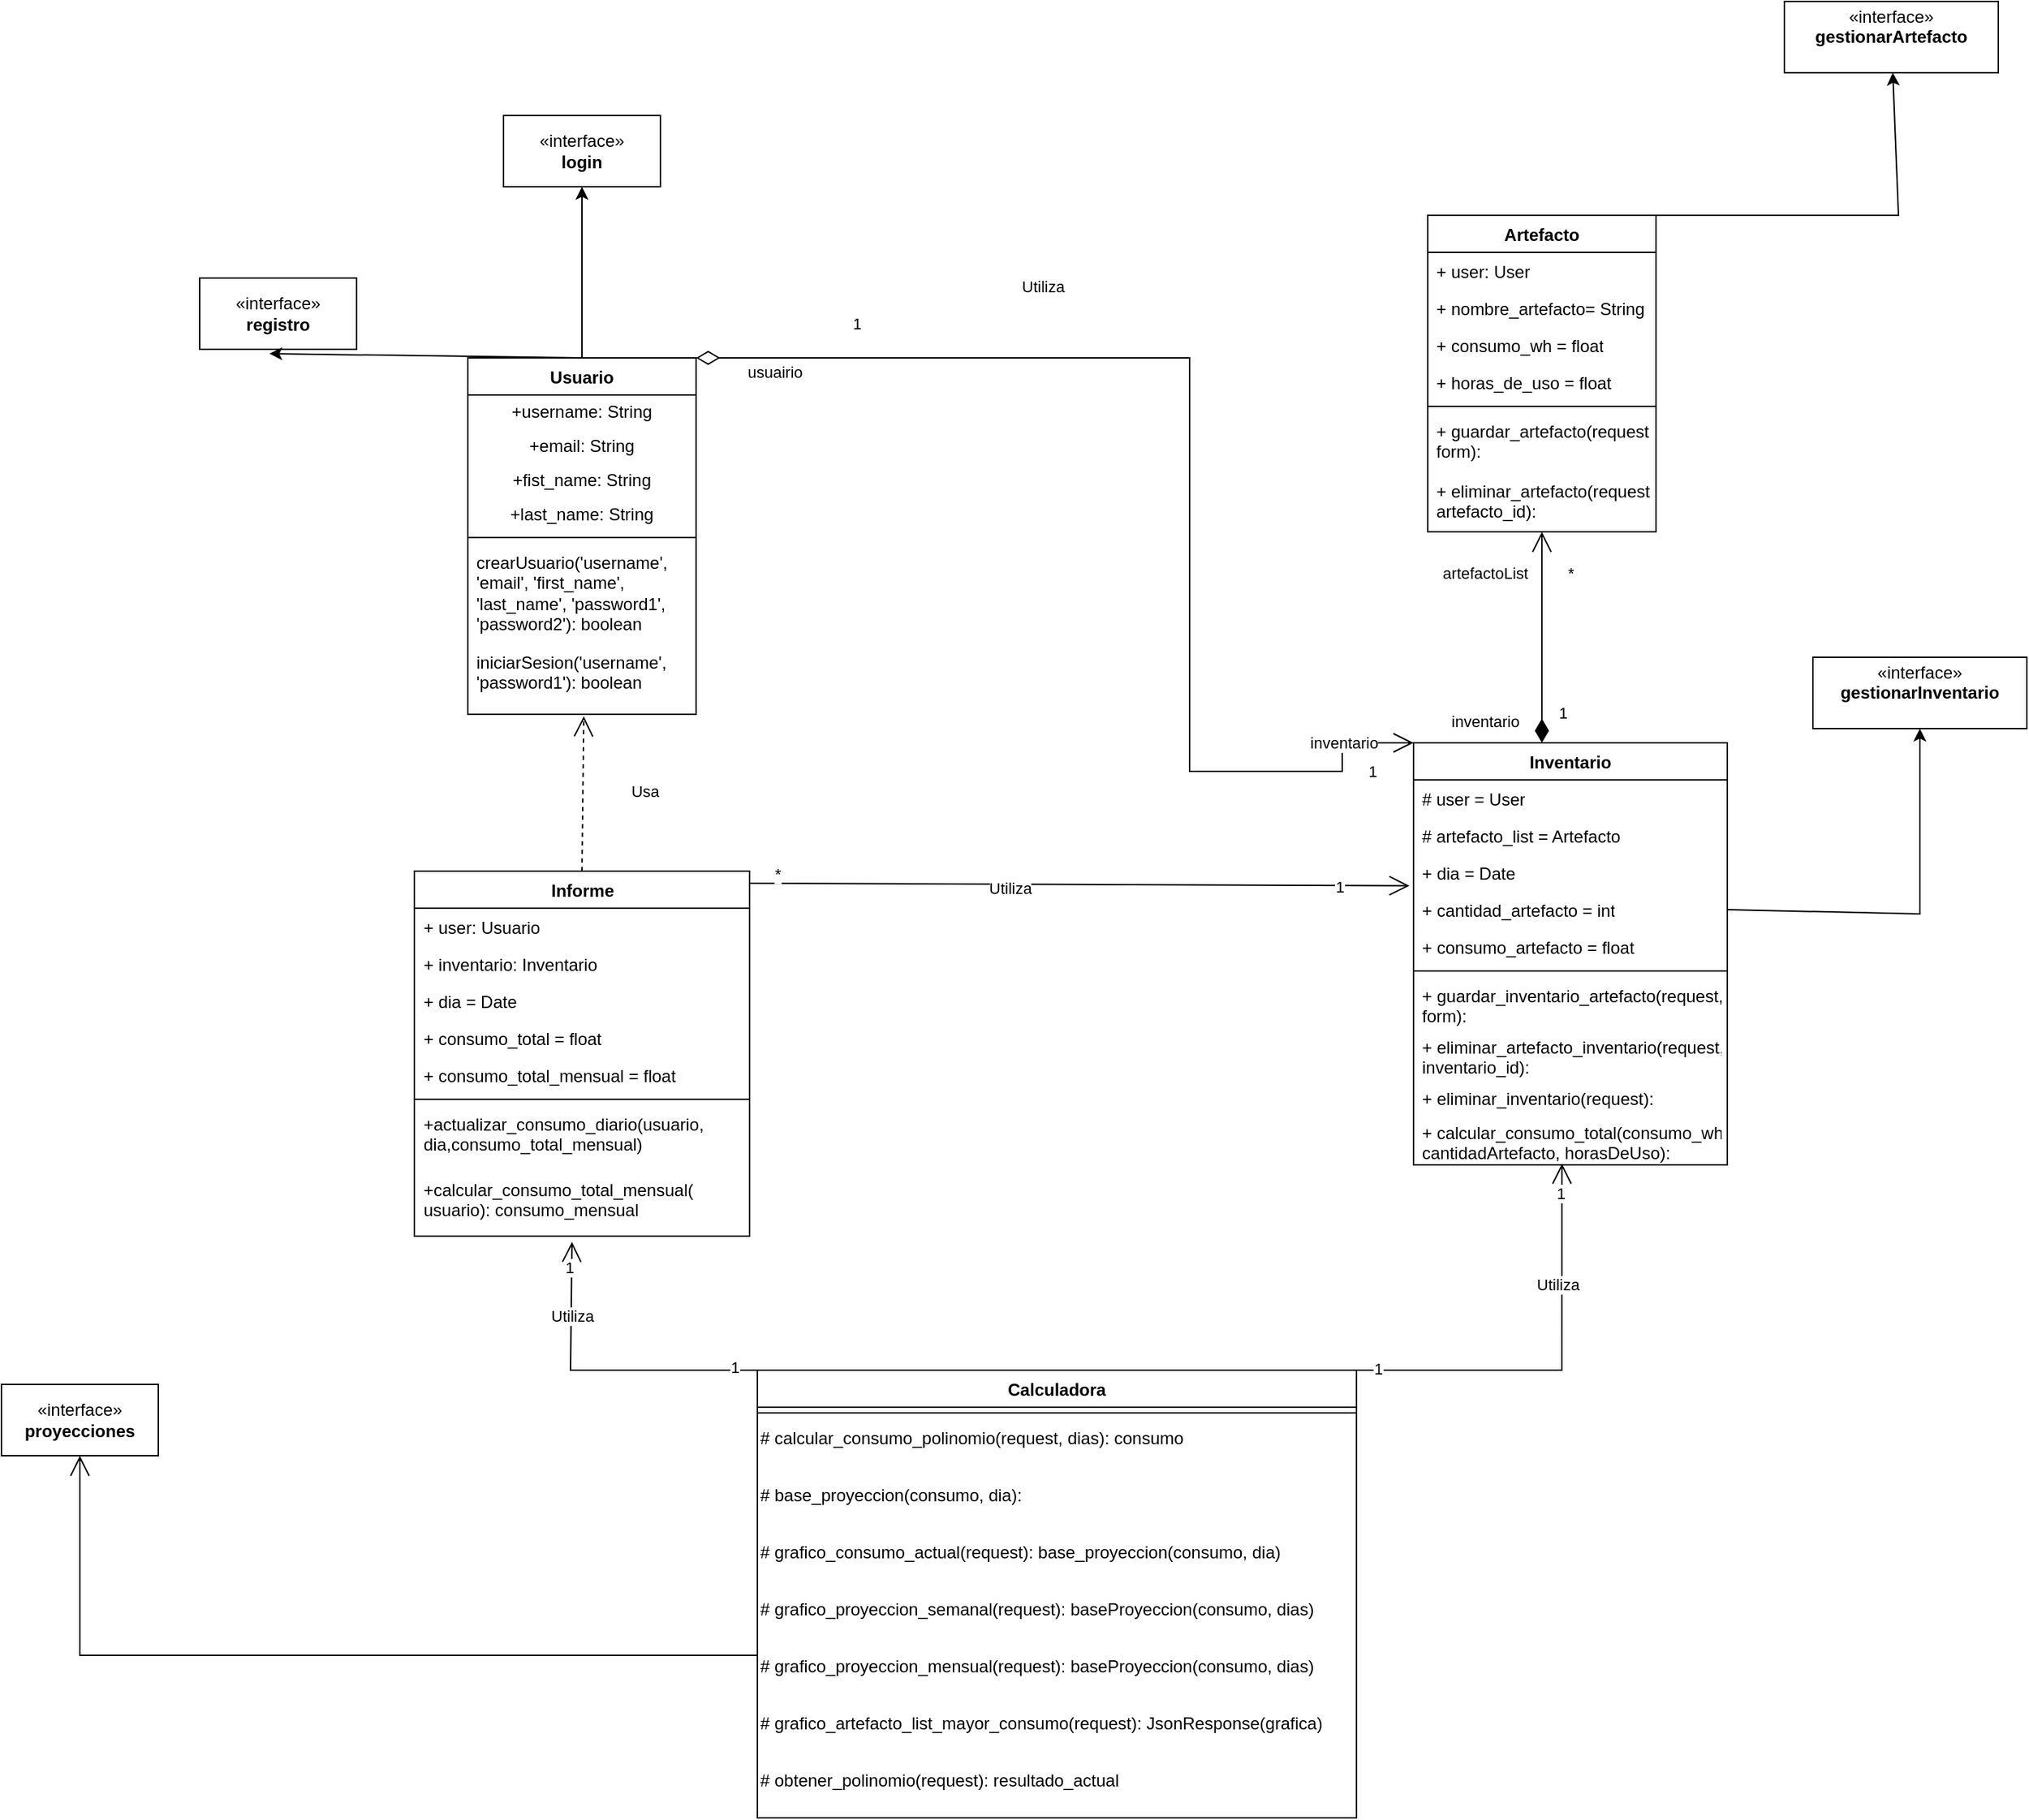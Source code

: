 <mxfile version="22.1.11" type="github">
  <diagram id="C5RBs43oDa-KdzZeNtuy" name="Page-1">
    <mxGraphModel dx="520" dy="1823" grid="1" gridSize="10" guides="1" tooltips="1" connect="1" arrows="1" fold="1" page="1" pageScale="1" pageWidth="827" pageHeight="1169" math="0" shadow="0">
      <root>
        <mxCell id="WIyWlLk6GJQsqaUBKTNV-0" />
        <mxCell id="WIyWlLk6GJQsqaUBKTNV-1" parent="WIyWlLk6GJQsqaUBKTNV-0" />
        <mxCell id="BuklExtv01inBHuh72od-7" value="Usuario" style="swimlane;fontStyle=1;align=center;verticalAlign=top;childLayout=stackLayout;horizontal=1;startSize=26;horizontalStack=0;resizeParent=1;resizeParentMax=0;resizeLast=0;collapsible=1;marginBottom=0;whiteSpace=wrap;html=1;" parent="WIyWlLk6GJQsqaUBKTNV-1" vertex="1">
          <mxGeometry x="547" y="-670" width="160" height="250" as="geometry">
            <mxRectangle x="547" y="-670" width="90" height="30" as="alternateBounds" />
          </mxGeometry>
        </mxCell>
        <mxCell id="BuklExtv01inBHuh72od-1" value="+username: String" style="text;html=1;strokeColor=none;fillColor=none;align=center;verticalAlign=middle;spacingLeft=4;spacingRight=4;overflow=hidden;rotatable=0;points=[[0,0.5],[1,0.5]];portConstraint=eastwest;whiteSpace=wrap;" parent="BuklExtv01inBHuh72od-7" vertex="1">
          <mxGeometry y="26" width="160" height="24" as="geometry" />
        </mxCell>
        <mxCell id="BuklExtv01inBHuh72od-3" value="+email: String" style="text;html=1;strokeColor=none;fillColor=none;align=center;verticalAlign=middle;spacingLeft=4;spacingRight=4;overflow=hidden;rotatable=0;points=[[0,0.5],[1,0.5]];portConstraint=eastwest;whiteSpace=wrap;" parent="BuklExtv01inBHuh72od-7" vertex="1">
          <mxGeometry y="50" width="160" height="24" as="geometry" />
        </mxCell>
        <mxCell id="BuklExtv01inBHuh72od-4" value="+fist_name: String" style="text;html=1;strokeColor=none;fillColor=none;align=center;verticalAlign=middle;spacingLeft=4;spacingRight=4;overflow=hidden;rotatable=0;points=[[0,0.5],[1,0.5]];portConstraint=eastwest;whiteSpace=wrap;" parent="BuklExtv01inBHuh72od-7" vertex="1">
          <mxGeometry y="74" width="160" height="24" as="geometry" />
        </mxCell>
        <mxCell id="BuklExtv01inBHuh72od-5" value="+last_name: String" style="text;html=1;strokeColor=none;fillColor=none;align=center;verticalAlign=middle;spacingLeft=4;spacingRight=4;overflow=hidden;rotatable=0;points=[[0,0.5],[1,0.5]];portConstraint=eastwest;whiteSpace=wrap;" parent="BuklExtv01inBHuh72od-7" vertex="1">
          <mxGeometry y="98" width="160" height="24" as="geometry" />
        </mxCell>
        <mxCell id="BuklExtv01inBHuh72od-9" value="" style="line;strokeWidth=1;fillColor=none;align=left;verticalAlign=middle;spacingTop=-1;spacingLeft=3;spacingRight=3;rotatable=0;labelPosition=right;points=[];portConstraint=eastwest;strokeColor=inherit;" parent="BuklExtv01inBHuh72od-7" vertex="1">
          <mxGeometry y="122" width="160" height="8" as="geometry" />
        </mxCell>
        <mxCell id="BuklExtv01inBHuh72od-10" value="crearUsuario(&#39;username&#39;, &#39;email&#39;, &#39;first_name&#39;, &#39;last_name&#39;, &#39;password1&#39;, &#39;password2&#39;): boolean" style="text;strokeColor=none;fillColor=none;align=left;verticalAlign=top;spacingLeft=4;spacingRight=4;overflow=hidden;rotatable=0;points=[[0,0.5],[1,0.5]];portConstraint=eastwest;whiteSpace=wrap;html=1;" parent="BuklExtv01inBHuh72od-7" vertex="1">
          <mxGeometry y="130" width="160" height="70" as="geometry" />
        </mxCell>
        <mxCell id="BuklExtv01inBHuh72od-11" value="iniciarSesion(&#39;username&#39;, &#39;password1&#39;): boolean" style="text;strokeColor=none;fillColor=none;align=left;verticalAlign=top;spacingLeft=4;spacingRight=4;overflow=hidden;rotatable=0;points=[[0,0.5],[1,0.5]];portConstraint=eastwest;whiteSpace=wrap;html=1;" parent="BuklExtv01inBHuh72od-7" vertex="1">
          <mxGeometry y="200" width="160" height="50" as="geometry" />
        </mxCell>
        <mxCell id="BuklExtv01inBHuh72od-13" value="Inventario" style="swimlane;fontStyle=1;align=center;verticalAlign=top;childLayout=stackLayout;horizontal=1;startSize=26;horizontalStack=0;resizeParent=1;resizeParentMax=0;resizeLast=0;collapsible=1;marginBottom=0;whiteSpace=wrap;html=1;" parent="WIyWlLk6GJQsqaUBKTNV-1" vertex="1">
          <mxGeometry x="1210" y="-400" width="220" height="296" as="geometry">
            <mxRectangle x="1210" y="-400" width="100" height="30" as="alternateBounds" />
          </mxGeometry>
        </mxCell>
        <mxCell id="BuklExtv01inBHuh72od-14" value="# user = User" style="text;strokeColor=none;fillColor=none;align=left;verticalAlign=top;spacingLeft=4;spacingRight=4;overflow=hidden;rotatable=0;points=[[0,0.5],[1,0.5]];portConstraint=eastwest;whiteSpace=wrap;html=1;" parent="BuklExtv01inBHuh72od-13" vertex="1">
          <mxGeometry y="26" width="220" height="26" as="geometry" />
        </mxCell>
        <mxCell id="BuklExtv01inBHuh72od-36" value="# artefacto_list = Artefacto" style="text;strokeColor=none;fillColor=none;align=left;verticalAlign=top;spacingLeft=4;spacingRight=4;overflow=hidden;rotatable=0;points=[[0,0.5],[1,0.5]];portConstraint=eastwest;whiteSpace=wrap;html=1;" parent="BuklExtv01inBHuh72od-13" vertex="1">
          <mxGeometry y="52" width="220" height="26" as="geometry" />
        </mxCell>
        <mxCell id="BuklExtv01inBHuh72od-17" value="+ dia = Date" style="text;strokeColor=none;fillColor=none;align=left;verticalAlign=top;spacingLeft=4;spacingRight=4;overflow=hidden;rotatable=0;points=[[0,0.5],[1,0.5]];portConstraint=eastwest;whiteSpace=wrap;html=1;" parent="BuklExtv01inBHuh72od-13" vertex="1">
          <mxGeometry y="78" width="220" height="26" as="geometry" />
        </mxCell>
        <mxCell id="BuklExtv01inBHuh72od-20" value="+&amp;nbsp;cantidad_artefacto&amp;nbsp;&lt;span style=&quot;background-color: initial;&quot;&gt;= int&lt;/span&gt;" style="text;strokeColor=none;fillColor=none;align=left;verticalAlign=top;spacingLeft=4;spacingRight=4;overflow=hidden;rotatable=0;points=[[0,0.5],[1,0.5]];portConstraint=eastwest;whiteSpace=wrap;html=1;" parent="BuklExtv01inBHuh72od-13" vertex="1">
          <mxGeometry y="104" width="220" height="26" as="geometry" />
        </mxCell>
        <mxCell id="BuklExtv01inBHuh72od-21" value="+&amp;nbsp;consumo_artefacto&lt;span style=&quot;background-color: initial;&quot;&gt;&amp;nbsp;&lt;/span&gt;&lt;span style=&quot;background-color: initial;&quot;&gt;= float&lt;/span&gt;" style="text;strokeColor=none;fillColor=none;align=left;verticalAlign=top;spacingLeft=4;spacingRight=4;overflow=hidden;rotatable=0;points=[[0,0.5],[1,0.5]];portConstraint=eastwest;whiteSpace=wrap;html=1;" parent="BuklExtv01inBHuh72od-13" vertex="1">
          <mxGeometry y="130" width="220" height="26" as="geometry" />
        </mxCell>
        <mxCell id="BuklExtv01inBHuh72od-15" value="" style="line;strokeWidth=1;fillColor=none;align=left;verticalAlign=middle;spacingTop=-1;spacingLeft=3;spacingRight=3;rotatable=0;labelPosition=right;points=[];portConstraint=eastwest;strokeColor=inherit;" parent="BuklExtv01inBHuh72od-13" vertex="1">
          <mxGeometry y="156" width="220" height="8" as="geometry" />
        </mxCell>
        <mxCell id="BuklExtv01inBHuh72od-26" value="+&amp;nbsp;guardar_inventario_artefacto(request, form):" style="text;strokeColor=none;fillColor=none;align=left;verticalAlign=top;spacingLeft=4;spacingRight=4;overflow=hidden;rotatable=0;points=[[0,0.5],[1,0.5]];portConstraint=eastwest;whiteSpace=wrap;html=1;" parent="BuklExtv01inBHuh72od-13" vertex="1">
          <mxGeometry y="164" width="220" height="36" as="geometry" />
        </mxCell>
        <mxCell id="x33vfRpOOBDjWHmMuZgI-3" value="+&amp;nbsp;eliminar_artefacto_inventario(request, inventario_id):" style="text;strokeColor=none;fillColor=none;align=left;verticalAlign=top;spacingLeft=4;spacingRight=4;overflow=hidden;rotatable=0;points=[[0,0.5],[1,0.5]];portConstraint=eastwest;whiteSpace=wrap;html=1;" vertex="1" parent="BuklExtv01inBHuh72od-13">
          <mxGeometry y="200" width="220" height="36" as="geometry" />
        </mxCell>
        <mxCell id="x33vfRpOOBDjWHmMuZgI-4" value="+&amp;nbsp;eliminar_inventario(request):" style="text;strokeColor=none;fillColor=none;align=left;verticalAlign=top;spacingLeft=4;spacingRight=4;overflow=hidden;rotatable=0;points=[[0,0.5],[1,0.5]];portConstraint=eastwest;whiteSpace=wrap;html=1;" vertex="1" parent="BuklExtv01inBHuh72od-13">
          <mxGeometry y="236" width="220" height="24" as="geometry" />
        </mxCell>
        <mxCell id="x33vfRpOOBDjWHmMuZgI-5" value="+&amp;nbsp;calcular_consumo_total(consumo_wh, cantidadArtefacto, horasDeUso):" style="text;strokeColor=none;fillColor=none;align=left;verticalAlign=top;spacingLeft=4;spacingRight=4;overflow=hidden;rotatable=0;points=[[0,0.5],[1,0.5]];portConstraint=eastwest;whiteSpace=wrap;html=1;" vertex="1" parent="BuklExtv01inBHuh72od-13">
          <mxGeometry y="260" width="220" height="36" as="geometry" />
        </mxCell>
        <mxCell id="BuklExtv01inBHuh72od-32" value="Informe" style="swimlane;fontStyle=1;align=center;verticalAlign=top;childLayout=stackLayout;horizontal=1;startSize=26;horizontalStack=0;resizeParent=1;resizeParentMax=0;resizeLast=0;collapsible=1;marginBottom=0;whiteSpace=wrap;html=1;" parent="WIyWlLk6GJQsqaUBKTNV-1" vertex="1">
          <mxGeometry x="509.5" y="-310" width="235" height="256" as="geometry">
            <mxRectangle x="890" y="-80" width="80" height="30" as="alternateBounds" />
          </mxGeometry>
        </mxCell>
        <mxCell id="BuklExtv01inBHuh72od-42" value="+ user: Usuario" style="text;strokeColor=none;fillColor=none;align=left;verticalAlign=top;spacingLeft=4;spacingRight=4;overflow=hidden;rotatable=0;points=[[0,0.5],[1,0.5]];portConstraint=eastwest;whiteSpace=wrap;html=1;" parent="BuklExtv01inBHuh72od-32" vertex="1">
          <mxGeometry y="26" width="235" height="26" as="geometry" />
        </mxCell>
        <mxCell id="BuklExtv01inBHuh72od-43" value="+ inventario: Inventario" style="text;strokeColor=none;fillColor=none;align=left;verticalAlign=top;spacingLeft=4;spacingRight=4;overflow=hidden;rotatable=0;points=[[0,0.5],[1,0.5]];portConstraint=eastwest;whiteSpace=wrap;html=1;" parent="BuklExtv01inBHuh72od-32" vertex="1">
          <mxGeometry y="52" width="235" height="26" as="geometry" />
        </mxCell>
        <mxCell id="BuklExtv01inBHuh72od-45" value="+ dia = Date" style="text;strokeColor=none;fillColor=none;align=left;verticalAlign=top;spacingLeft=4;spacingRight=4;overflow=hidden;rotatable=0;points=[[0,0.5],[1,0.5]];portConstraint=eastwest;whiteSpace=wrap;html=1;" parent="BuklExtv01inBHuh72od-32" vertex="1">
          <mxGeometry y="78" width="235" height="26" as="geometry" />
        </mxCell>
        <mxCell id="BuklExtv01inBHuh72od-46" value="+&amp;nbsp;consumo_total&amp;nbsp;&lt;span style=&quot;background-color: initial;&quot;&gt;= float&lt;/span&gt;" style="text;strokeColor=none;fillColor=none;align=left;verticalAlign=top;spacingLeft=4;spacingRight=4;overflow=hidden;rotatable=0;points=[[0,0.5],[1,0.5]];portConstraint=eastwest;whiteSpace=wrap;html=1;" parent="BuklExtv01inBHuh72od-32" vertex="1">
          <mxGeometry y="104" width="235" height="26" as="geometry" />
        </mxCell>
        <mxCell id="BuklExtv01inBHuh72od-54" value="+&amp;nbsp;consumo_total_mensual&amp;nbsp;&lt;span style=&quot;background-color: initial;&quot;&gt;= float&lt;/span&gt;" style="text;strokeColor=none;fillColor=none;align=left;verticalAlign=top;spacingLeft=4;spacingRight=4;overflow=hidden;rotatable=0;points=[[0,0.5],[1,0.5]];portConstraint=eastwest;whiteSpace=wrap;html=1;" parent="BuklExtv01inBHuh72od-32" vertex="1">
          <mxGeometry y="130" width="235" height="26" as="geometry" />
        </mxCell>
        <mxCell id="BuklExtv01inBHuh72od-34" value="" style="line;strokeWidth=1;fillColor=none;align=left;verticalAlign=middle;spacingTop=-1;spacingLeft=3;spacingRight=3;rotatable=0;labelPosition=right;points=[];portConstraint=eastwest;strokeColor=inherit;" parent="BuklExtv01inBHuh72od-32" vertex="1">
          <mxGeometry y="156" width="235" height="8" as="geometry" />
        </mxCell>
        <mxCell id="BuklExtv01inBHuh72od-35" value="+actualizar_consumo_diario(usuario, dia,consumo_total_mensual)" style="text;strokeColor=none;fillColor=none;align=left;verticalAlign=top;spacingLeft=4;spacingRight=4;overflow=hidden;rotatable=0;points=[[0,0.5],[1,0.5]];portConstraint=eastwest;whiteSpace=wrap;html=1;" parent="BuklExtv01inBHuh72od-32" vertex="1">
          <mxGeometry y="164" width="235" height="46" as="geometry" />
        </mxCell>
        <mxCell id="x33vfRpOOBDjWHmMuZgI-0" value="+calcular_consumo_total_mensual(&lt;br&gt;usuario): consumo_mensual" style="text;strokeColor=none;fillColor=none;align=left;verticalAlign=top;spacingLeft=4;spacingRight=4;overflow=hidden;rotatable=0;points=[[0,0.5],[1,0.5]];portConstraint=eastwest;whiteSpace=wrap;html=1;" vertex="1" parent="BuklExtv01inBHuh72od-32">
          <mxGeometry y="210" width="235" height="46" as="geometry" />
        </mxCell>
        <mxCell id="BuklExtv01inBHuh72od-56" value="Calculadora" style="swimlane;fontStyle=1;align=center;verticalAlign=top;childLayout=stackLayout;horizontal=1;startSize=26;horizontalStack=0;resizeParent=1;resizeParentMax=0;resizeLast=0;collapsible=1;marginBottom=0;whiteSpace=wrap;html=1;" parent="WIyWlLk6GJQsqaUBKTNV-1" vertex="1">
          <mxGeometry x="750" y="40" width="420" height="314" as="geometry" />
        </mxCell>
        <mxCell id="BuklExtv01inBHuh72od-58" value="" style="line;strokeWidth=1;fillColor=none;align=left;verticalAlign=middle;spacingTop=-1;spacingLeft=3;spacingRight=3;rotatable=0;labelPosition=right;points=[];portConstraint=eastwest;strokeColor=inherit;" parent="BuklExtv01inBHuh72od-56" vertex="1">
          <mxGeometry y="26" width="420" height="8" as="geometry" />
        </mxCell>
        <mxCell id="BuklExtv01inBHuh72od-67" value="# calcular_consumo_polinomio(request, dias): consumo" style="text;whiteSpace=wrap;" parent="BuklExtv01inBHuh72od-56" vertex="1">
          <mxGeometry y="34" width="420" height="40" as="geometry" />
        </mxCell>
        <mxCell id="BuklExtv01inBHuh72od-74" value="# base_proyeccion(consumo, dia):" style="text;whiteSpace=wrap;" parent="BuklExtv01inBHuh72od-56" vertex="1">
          <mxGeometry y="74" width="420" height="40" as="geometry" />
        </mxCell>
        <mxCell id="BuklExtv01inBHuh72od-68" value="# grafico_consumo_actual(request): base_proyeccion(consumo, dia)" style="text;whiteSpace=wrap;" parent="BuklExtv01inBHuh72od-56" vertex="1">
          <mxGeometry y="114" width="420" height="40" as="geometry" />
        </mxCell>
        <mxCell id="BuklExtv01inBHuh72od-69" value="# grafico_proyeccion_semanal(request): baseProyeccion(consumo, dias)" style="text;whiteSpace=wrap;" parent="BuklExtv01inBHuh72od-56" vertex="1">
          <mxGeometry y="154" width="420" height="40" as="geometry" />
        </mxCell>
        <mxCell id="BuklExtv01inBHuh72od-70" value="# grafico_proyeccion_mensual(request): baseProyeccion(consumo, dias)" style="text;whiteSpace=wrap;" parent="BuklExtv01inBHuh72od-56" vertex="1">
          <mxGeometry y="194" width="420" height="40" as="geometry" />
        </mxCell>
        <mxCell id="BuklExtv01inBHuh72od-73" value="# grafico_artefacto_list_mayor_consumo(request): JsonResponse(grafica)" style="text;whiteSpace=wrap;" parent="BuklExtv01inBHuh72od-56" vertex="1">
          <mxGeometry y="234" width="420" height="40" as="geometry" />
        </mxCell>
        <mxCell id="BuklExtv01inBHuh72od-75" value="# obtener_polinomio(request): resultado_actual" style="text;whiteSpace=wrap;" parent="BuklExtv01inBHuh72od-56" vertex="1">
          <mxGeometry y="274" width="420" height="40" as="geometry" />
        </mxCell>
        <mxCell id="BuklExtv01inBHuh72od-76" value="«interface»&lt;br&gt;&lt;b&gt;registro&lt;br&gt;&lt;/b&gt;" style="html=1;whiteSpace=wrap;" parent="WIyWlLk6GJQsqaUBKTNV-1" vertex="1">
          <mxGeometry x="359" y="-726" width="110" height="50" as="geometry" />
        </mxCell>
        <mxCell id="BuklExtv01inBHuh72od-77" value="«interface»&lt;br&gt;&lt;b&gt;login&lt;/b&gt;" style="html=1;whiteSpace=wrap;" parent="WIyWlLk6GJQsqaUBKTNV-1" vertex="1">
          <mxGeometry x="572" y="-840" width="110" height="50" as="geometry" />
        </mxCell>
        <mxCell id="BuklExtv01inBHuh72od-78" value="«interface»&lt;br&gt;&lt;b&gt;gestionarInventario&lt;br&gt;&lt;br&gt;&lt;/b&gt;" style="html=1;whiteSpace=wrap;" parent="WIyWlLk6GJQsqaUBKTNV-1" vertex="1">
          <mxGeometry x="1490" y="-460" width="150" height="50" as="geometry" />
        </mxCell>
        <mxCell id="BuklExtv01inBHuh72od-79" value="" style="endArrow=classic;html=1;rounded=0;exitX=0.5;exitY=0;exitDx=0;exitDy=0;entryX=0.444;entryY=1.061;entryDx=0;entryDy=0;entryPerimeter=0;" parent="WIyWlLk6GJQsqaUBKTNV-1" source="BuklExtv01inBHuh72od-7" target="BuklExtv01inBHuh72od-76" edge="1">
          <mxGeometry width="50" height="50" relative="1" as="geometry">
            <mxPoint x="717" y="-600" as="sourcePoint" />
            <mxPoint x="767" y="-650" as="targetPoint" />
          </mxGeometry>
        </mxCell>
        <mxCell id="BuklExtv01inBHuh72od-80" value="" style="endArrow=classic;html=1;rounded=0;exitX=0.5;exitY=0;exitDx=0;exitDy=0;entryX=0.5;entryY=1;entryDx=0;entryDy=0;" parent="WIyWlLk6GJQsqaUBKTNV-1" source="BuklExtv01inBHuh72od-7" target="BuklExtv01inBHuh72od-77" edge="1">
          <mxGeometry width="50" height="50" relative="1" as="geometry">
            <mxPoint x="612" y="-650" as="sourcePoint" />
            <mxPoint x="466" y="-767" as="targetPoint" />
          </mxGeometry>
        </mxCell>
        <mxCell id="BuklExtv01inBHuh72od-81" value="" style="endArrow=classic;html=1;rounded=0;exitX=1;exitY=0.5;exitDx=0;exitDy=0;" parent="WIyWlLk6GJQsqaUBKTNV-1" source="BuklExtv01inBHuh72od-20" target="BuklExtv01inBHuh72od-78" edge="1">
          <mxGeometry width="50" height="50" relative="1" as="geometry">
            <mxPoint x="1420" y="-283.0" as="sourcePoint" />
            <mxPoint x="476" y="-757" as="targetPoint" />
            <Array as="points">
              <mxPoint x="1565" y="-280" />
            </Array>
          </mxGeometry>
        </mxCell>
        <mxCell id="BuklExtv01inBHuh72od-83" value="1" style="endArrow=open;html=1;endSize=12;startArrow=diamondThin;startSize=14;startFill=0;edgeStyle=orthogonalEdgeStyle;align=left;verticalAlign=bottom;rounded=0;entryX=0;entryY=0;entryDx=0;entryDy=0;" parent="WIyWlLk6GJQsqaUBKTNV-1" source="BuklExtv01inBHuh72od-7" target="BuklExtv01inBHuh72od-13" edge="1">
          <mxGeometry x="-0.735" y="15" relative="1" as="geometry">
            <mxPoint x="710" y="-660" as="sourcePoint" />
            <mxPoint x="1223" y="-281" as="targetPoint" />
            <Array as="points">
              <mxPoint x="1053" y="-670" />
              <mxPoint x="1053" y="-380" />
              <mxPoint x="1160" y="-380" />
              <mxPoint x="1160" y="-400" />
            </Array>
            <mxPoint as="offset" />
          </mxGeometry>
        </mxCell>
        <mxCell id="BuklExtv01inBHuh72od-85" value="1" style="edgeLabel;html=1;align=center;verticalAlign=middle;resizable=0;points=[];" parent="BuklExtv01inBHuh72od-83" vertex="1" connectable="0">
          <mxGeometry x="0.754" y="-1" relative="1" as="geometry">
            <mxPoint x="51" y="-1" as="offset" />
          </mxGeometry>
        </mxCell>
        <mxCell id="BuklExtv01inBHuh72od-86" value="Utiliza" style="edgeLabel;html=1;align=center;verticalAlign=middle;resizable=0;points=[];" parent="BuklExtv01inBHuh72od-83" vertex="1" connectable="0">
          <mxGeometry x="0.075" y="-1" relative="1" as="geometry">
            <mxPoint x="-102" y="-141" as="offset" />
          </mxGeometry>
        </mxCell>
        <mxCell id="BuklExtv01inBHuh72od-107" value="inventario" style="edgeLabel;html=1;align=center;verticalAlign=middle;resizable=0;points=[];" parent="BuklExtv01inBHuh72od-83" vertex="1" connectable="0">
          <mxGeometry x="0.917" relative="1" as="geometry">
            <mxPoint x="-16" as="offset" />
          </mxGeometry>
        </mxCell>
        <mxCell id="BuklExtv01inBHuh72od-108" value="usuairio" style="edgeLabel;html=1;align=center;verticalAlign=middle;resizable=0;points=[];" parent="BuklExtv01inBHuh72od-83" vertex="1" connectable="0">
          <mxGeometry x="-0.898" y="-1" relative="1" as="geometry">
            <mxPoint x="13" y="9" as="offset" />
          </mxGeometry>
        </mxCell>
        <mxCell id="BuklExtv01inBHuh72od-93" value="Artefacto" style="swimlane;fontStyle=1;align=center;verticalAlign=top;childLayout=stackLayout;horizontal=1;startSize=26;horizontalStack=0;resizeParent=1;resizeParentMax=0;resizeLast=0;collapsible=1;marginBottom=0;whiteSpace=wrap;html=1;" parent="WIyWlLk6GJQsqaUBKTNV-1" vertex="1">
          <mxGeometry x="1220" y="-770" width="160" height="222" as="geometry">
            <mxRectangle x="1220" y="-770" width="100" height="30" as="alternateBounds" />
          </mxGeometry>
        </mxCell>
        <mxCell id="BuklExtv01inBHuh72od-94" value="+ user: User" style="text;strokeColor=none;fillColor=none;align=left;verticalAlign=top;spacingLeft=4;spacingRight=4;overflow=hidden;rotatable=0;points=[[0,0.5],[1,0.5]];portConstraint=eastwest;whiteSpace=wrap;html=1;" parent="BuklExtv01inBHuh72od-93" vertex="1">
          <mxGeometry y="26" width="160" height="26" as="geometry" />
        </mxCell>
        <mxCell id="BuklExtv01inBHuh72od-95" value="+&amp;nbsp;nombre_artefacto&lt;span style=&quot;background-color: initial;&quot;&gt;= String&lt;/span&gt;" style="text;strokeColor=none;fillColor=none;align=left;verticalAlign=top;spacingLeft=4;spacingRight=4;overflow=hidden;rotatable=0;points=[[0,0.5],[1,0.5]];portConstraint=eastwest;whiteSpace=wrap;html=1;" parent="BuklExtv01inBHuh72od-93" vertex="1">
          <mxGeometry y="52" width="160" height="26" as="geometry" />
        </mxCell>
        <mxCell id="BuklExtv01inBHuh72od-96" value="+ consumo_wh = float" style="text;strokeColor=none;fillColor=none;align=left;verticalAlign=top;spacingLeft=4;spacingRight=4;overflow=hidden;rotatable=0;points=[[0,0.5],[1,0.5]];portConstraint=eastwest;whiteSpace=wrap;html=1;" parent="BuklExtv01inBHuh72od-93" vertex="1">
          <mxGeometry y="78" width="160" height="26" as="geometry" />
        </mxCell>
        <mxCell id="BuklExtv01inBHuh72od-97" value="+ horas_de_uso = float" style="text;strokeColor=none;fillColor=none;align=left;verticalAlign=top;spacingLeft=4;spacingRight=4;overflow=hidden;rotatable=0;points=[[0,0.5],[1,0.5]];portConstraint=eastwest;whiteSpace=wrap;html=1;" parent="BuklExtv01inBHuh72od-93" vertex="1">
          <mxGeometry y="104" width="160" height="26" as="geometry" />
        </mxCell>
        <mxCell id="BuklExtv01inBHuh72od-98" value="" style="line;strokeWidth=1;fillColor=none;align=left;verticalAlign=middle;spacingTop=-1;spacingLeft=3;spacingRight=3;rotatable=0;labelPosition=right;points=[];portConstraint=eastwest;strokeColor=inherit;" parent="BuklExtv01inBHuh72od-93" vertex="1">
          <mxGeometry y="130" width="160" height="8" as="geometry" />
        </mxCell>
        <mxCell id="x33vfRpOOBDjWHmMuZgI-6" value="+&amp;nbsp;guardar_artefacto(request, form):" style="text;strokeColor=none;fillColor=none;align=left;verticalAlign=top;spacingLeft=4;spacingRight=4;overflow=hidden;rotatable=0;points=[[0,0.5],[1,0.5]];portConstraint=eastwest;whiteSpace=wrap;html=1;" vertex="1" parent="BuklExtv01inBHuh72od-93">
          <mxGeometry y="138" width="160" height="42" as="geometry" />
        </mxCell>
        <mxCell id="x33vfRpOOBDjWHmMuZgI-7" value="+&amp;nbsp;eliminar_artefacto(request, artefacto_id):" style="text;strokeColor=none;fillColor=none;align=left;verticalAlign=top;spacingLeft=4;spacingRight=4;overflow=hidden;rotatable=0;points=[[0,0.5],[1,0.5]];portConstraint=eastwest;whiteSpace=wrap;html=1;" vertex="1" parent="BuklExtv01inBHuh72od-93">
          <mxGeometry y="180" width="160" height="42" as="geometry" />
        </mxCell>
        <mxCell id="BuklExtv01inBHuh72od-99" value="1" style="endArrow=open;html=1;endSize=12;startArrow=diamondThin;startSize=14;startFill=1;edgeStyle=orthogonalEdgeStyle;align=left;verticalAlign=bottom;rounded=0;entryX=0.5;entryY=1;entryDx=0;entryDy=0;" parent="WIyWlLk6GJQsqaUBKTNV-1" source="BuklExtv01inBHuh72od-13" target="BuklExtv01inBHuh72od-93" edge="1">
          <mxGeometry x="-0.84" y="-10" relative="1" as="geometry">
            <mxPoint x="1100" y="-430" as="sourcePoint" />
            <mxPoint x="1290" y="-640" as="targetPoint" />
            <Array as="points">
              <mxPoint x="1300" y="-460" />
              <mxPoint x="1300" y="-460" />
            </Array>
            <mxPoint as="offset" />
          </mxGeometry>
        </mxCell>
        <mxCell id="BuklExtv01inBHuh72od-100" value="*&lt;br&gt;" style="edgeLabel;html=1;align=center;verticalAlign=middle;resizable=0;points=[];" parent="BuklExtv01inBHuh72od-99" vertex="1" connectable="0">
          <mxGeometry x="0.41" relative="1" as="geometry">
            <mxPoint x="20" y="-15" as="offset" />
          </mxGeometry>
        </mxCell>
        <mxCell id="BuklExtv01inBHuh72od-101" value="artefactoList" style="edgeLabel;html=1;align=center;verticalAlign=middle;resizable=0;points=[];" parent="BuklExtv01inBHuh72od-99" vertex="1" connectable="0">
          <mxGeometry x="0.288" y="-1" relative="1" as="geometry">
            <mxPoint x="-41" y="-24" as="offset" />
          </mxGeometry>
        </mxCell>
        <mxCell id="BuklExtv01inBHuh72od-102" value="inventario" style="edgeLabel;html=1;align=center;verticalAlign=middle;resizable=0;points=[];" parent="BuklExtv01inBHuh72od-99" vertex="1" connectable="0">
          <mxGeometry x="-0.571" y="-1" relative="1" as="geometry">
            <mxPoint x="-41" y="16" as="offset" />
          </mxGeometry>
        </mxCell>
        <mxCell id="BuklExtv01inBHuh72od-109" value="Usa" style="endArrow=open;endSize=12;dashed=1;html=1;rounded=0;exitX=0.5;exitY=0;exitDx=0;exitDy=0;entryX=0.508;entryY=1.028;entryDx=0;entryDy=0;entryPerimeter=0;" parent="WIyWlLk6GJQsqaUBKTNV-1" source="BuklExtv01inBHuh72od-32" target="BuklExtv01inBHuh72od-11" edge="1">
          <mxGeometry x="0.043" y="-43" width="160" relative="1" as="geometry">
            <mxPoint x="740" y="-330" as="sourcePoint" />
            <mxPoint x="900" y="-330" as="targetPoint" />
            <mxPoint as="offset" />
          </mxGeometry>
        </mxCell>
        <mxCell id="BuklExtv01inBHuh72od-114" value="" style="endArrow=open;endFill=1;endSize=12;html=1;rounded=0;exitX=1.002;exitY=0.033;exitDx=0;exitDy=0;exitPerimeter=0;entryX=-0.013;entryY=0.857;entryDx=0;entryDy=0;entryPerimeter=0;" parent="WIyWlLk6GJQsqaUBKTNV-1" source="BuklExtv01inBHuh72od-32" target="BuklExtv01inBHuh72od-17" edge="1">
          <mxGeometry width="160" relative="1" as="geometry">
            <mxPoint x="740" y="-250" as="sourcePoint" />
            <mxPoint x="900" y="-250" as="targetPoint" />
          </mxGeometry>
        </mxCell>
        <mxCell id="BuklExtv01inBHuh72od-115" value="Utiliza" style="edgeLabel;html=1;align=center;verticalAlign=middle;resizable=0;points=[];" parent="BuklExtv01inBHuh72od-114" vertex="1" connectable="0">
          <mxGeometry x="-0.212" y="-3" relative="1" as="geometry">
            <mxPoint as="offset" />
          </mxGeometry>
        </mxCell>
        <mxCell id="BuklExtv01inBHuh72od-116" value="*" style="edgeLabel;html=1;align=center;verticalAlign=middle;resizable=0;points=[];" parent="BuklExtv01inBHuh72od-114" vertex="1" connectable="0">
          <mxGeometry x="-0.897" y="1" relative="1" as="geometry">
            <mxPoint x="-5" y="-6" as="offset" />
          </mxGeometry>
        </mxCell>
        <mxCell id="BuklExtv01inBHuh72od-117" value="1&lt;br&gt;" style="edgeLabel;html=1;align=center;verticalAlign=middle;resizable=0;points=[];" parent="BuklExtv01inBHuh72od-114" vertex="1" connectable="0">
          <mxGeometry x="0.788" y="-1" relative="1" as="geometry">
            <mxPoint as="offset" />
          </mxGeometry>
        </mxCell>
        <mxCell id="BuklExtv01inBHuh72od-118" value="" style="endArrow=open;endFill=1;endSize=12;html=1;rounded=0;exitX=0;exitY=0;exitDx=0;exitDy=0;" parent="WIyWlLk6GJQsqaUBKTNV-1" source="BuklExtv01inBHuh72od-56" edge="1">
          <mxGeometry width="160" relative="1" as="geometry">
            <mxPoint x="740" y="-90" as="sourcePoint" />
            <mxPoint x="620" y="-50" as="targetPoint" />
            <Array as="points">
              <mxPoint x="619" y="40" />
            </Array>
          </mxGeometry>
        </mxCell>
        <mxCell id="BuklExtv01inBHuh72od-119" value="Utiliza" style="edgeLabel;html=1;align=center;verticalAlign=middle;resizable=0;points=[];" parent="BuklExtv01inBHuh72od-118" vertex="1" connectable="0">
          <mxGeometry x="0.536" relative="1" as="geometry">
            <mxPoint as="offset" />
          </mxGeometry>
        </mxCell>
        <mxCell id="BuklExtv01inBHuh72od-120" value="1" style="edgeLabel;html=1;align=center;verticalAlign=middle;resizable=0;points=[];" parent="BuklExtv01inBHuh72od-118" vertex="1" connectable="0">
          <mxGeometry x="0.839" y="2" relative="1" as="geometry">
            <mxPoint as="offset" />
          </mxGeometry>
        </mxCell>
        <mxCell id="BuklExtv01inBHuh72od-121" value="1" style="edgeLabel;html=1;align=center;verticalAlign=middle;resizable=0;points=[];" parent="BuklExtv01inBHuh72od-118" vertex="1" connectable="0">
          <mxGeometry x="-0.854" y="-2" relative="1" as="geometry">
            <mxPoint as="offset" />
          </mxGeometry>
        </mxCell>
        <mxCell id="BuklExtv01inBHuh72od-122" value="" style="endArrow=open;endFill=1;endSize=12;html=1;rounded=0;exitX=1;exitY=0;exitDx=0;exitDy=0;entryX=0.473;entryY=0.975;entryDx=0;entryDy=0;entryPerimeter=0;" parent="WIyWlLk6GJQsqaUBKTNV-1" source="BuklExtv01inBHuh72od-56" target="x33vfRpOOBDjWHmMuZgI-5" edge="1">
          <mxGeometry width="160" relative="1" as="geometry">
            <mxPoint x="1100" y="-60" as="sourcePoint" />
            <mxPoint x="1300" y="-40" as="targetPoint" />
            <Array as="points">
              <mxPoint x="1314" y="40" />
            </Array>
          </mxGeometry>
        </mxCell>
        <mxCell id="BuklExtv01inBHuh72od-123" value="1" style="edgeLabel;html=1;align=center;verticalAlign=middle;resizable=0;points=[];" parent="BuklExtv01inBHuh72od-122" vertex="1" connectable="0">
          <mxGeometry x="0.854" y="1" relative="1" as="geometry">
            <mxPoint as="offset" />
          </mxGeometry>
        </mxCell>
        <mxCell id="BuklExtv01inBHuh72od-124" value="1" style="edgeLabel;html=1;align=center;verticalAlign=middle;resizable=0;points=[];" parent="BuklExtv01inBHuh72od-122" vertex="1" connectable="0">
          <mxGeometry x="-0.898" y="1" relative="1" as="geometry">
            <mxPoint as="offset" />
          </mxGeometry>
        </mxCell>
        <mxCell id="BuklExtv01inBHuh72od-125" value="Utiliza" style="edgeLabel;html=1;align=center;verticalAlign=middle;resizable=0;points=[];" parent="BuklExtv01inBHuh72od-122" vertex="1" connectable="0">
          <mxGeometry x="0.414" y="3" relative="1" as="geometry">
            <mxPoint as="offset" />
          </mxGeometry>
        </mxCell>
        <mxCell id="BuklExtv01inBHuh72od-126" value="«interface»&lt;br&gt;&lt;b&gt;proyecciones&lt;br&gt;&lt;/b&gt;" style="html=1;whiteSpace=wrap;" parent="WIyWlLk6GJQsqaUBKTNV-1" vertex="1">
          <mxGeometry x="220" y="50" width="110" height="50" as="geometry" />
        </mxCell>
        <mxCell id="BuklExtv01inBHuh72od-127" value="" style="endArrow=open;endFill=1;endSize=12;html=1;rounded=0;entryX=0.5;entryY=1;entryDx=0;entryDy=0;exitX=0;exitY=0.15;exitDx=0;exitDy=0;exitPerimeter=0;" parent="WIyWlLk6GJQsqaUBKTNV-1" source="BuklExtv01inBHuh72od-70" target="BuklExtv01inBHuh72od-126" edge="1">
          <mxGeometry width="160" relative="1" as="geometry">
            <mxPoint x="750" y="104" as="sourcePoint" />
            <mxPoint x="820" y="110" as="targetPoint" />
            <Array as="points">
              <mxPoint x="275" y="240" />
            </Array>
          </mxGeometry>
        </mxCell>
        <mxCell id="l1FWTxOIdRDqbPMOhEAg-0" value="«interface»&lt;br&gt;&lt;b&gt;gestionarArtefacto&lt;br&gt;&lt;br&gt;&lt;/b&gt;" style="html=1;whiteSpace=wrap;" parent="WIyWlLk6GJQsqaUBKTNV-1" vertex="1">
          <mxGeometry x="1470" y="-920" width="150" height="50" as="geometry" />
        </mxCell>
        <mxCell id="l1FWTxOIdRDqbPMOhEAg-1" value="" style="endArrow=classic;html=1;rounded=0;exitX=1;exitY=0;exitDx=0;exitDy=0;" parent="WIyWlLk6GJQsqaUBKTNV-1" source="BuklExtv01inBHuh72od-93" target="l1FWTxOIdRDqbPMOhEAg-0" edge="1">
          <mxGeometry width="50" height="50" relative="1" as="geometry">
            <mxPoint x="1430" y="-273" as="sourcePoint" />
            <mxPoint x="1576" y="-400" as="targetPoint" />
            <Array as="points">
              <mxPoint x="1550" y="-770" />
            </Array>
          </mxGeometry>
        </mxCell>
      </root>
    </mxGraphModel>
  </diagram>
</mxfile>
